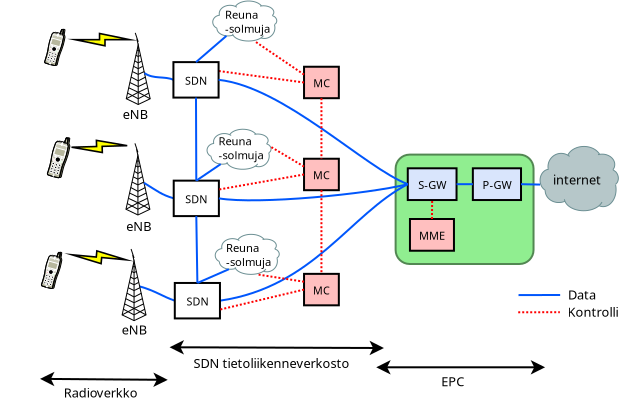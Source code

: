 <?xml version="1.0" encoding="UTF-8"?>
<dia:diagram xmlns:dia="http://www.lysator.liu.se/~alla/dia/">
  <dia:layer name="Pohjat" visible="true">
    <dia:object type="Standard - Box" version="0" id="O0">
      <dia:attribute name="obj_pos">
        <dia:point val="23.879,7.869"/>
      </dia:attribute>
      <dia:attribute name="obj_bb">
        <dia:rectangle val="23.829,7.819;30.825,13.387"/>
      </dia:attribute>
      <dia:attribute name="elem_corner">
        <dia:point val="23.879,7.869"/>
      </dia:attribute>
      <dia:attribute name="elem_width">
        <dia:real val="6.896"/>
      </dia:attribute>
      <dia:attribute name="elem_height">
        <dia:real val="5.468"/>
      </dia:attribute>
      <dia:attribute name="border_width">
        <dia:real val="0.1"/>
      </dia:attribute>
      <dia:attribute name="border_color">
        <dia:color val="#528752"/>
      </dia:attribute>
      <dia:attribute name="inner_color">
        <dia:color val="#90ee90"/>
      </dia:attribute>
      <dia:attribute name="show_background">
        <dia:boolean val="true"/>
      </dia:attribute>
      <dia:attribute name="corner_radius">
        <dia:real val="0.7"/>
      </dia:attribute>
    </dia:object>
  </dia:layer>
  <dia:layer name="elements" visible="true" active="true">
    <dia:object type="Flowchart - Box" version="0" id="O1">
      <dia:attribute name="obj_pos">
        <dia:point val="19.3,3.475"/>
      </dia:attribute>
      <dia:attribute name="obj_bb">
        <dia:rectangle val="19.25,3.425;21.09,5.098"/>
      </dia:attribute>
      <dia:attribute name="elem_corner">
        <dia:point val="19.3,3.475"/>
      </dia:attribute>
      <dia:attribute name="elem_width">
        <dia:real val="1.74"/>
      </dia:attribute>
      <dia:attribute name="elem_height">
        <dia:real val="1.573"/>
      </dia:attribute>
      <dia:attribute name="border_width">
        <dia:real val="0.1"/>
      </dia:attribute>
      <dia:attribute name="inner_color">
        <dia:color val="#ffbfbf"/>
      </dia:attribute>
      <dia:attribute name="show_background">
        <dia:boolean val="true"/>
      </dia:attribute>
      <dia:attribute name="padding">
        <dia:real val="0.4"/>
      </dia:attribute>
      <dia:attribute name="text">
        <dia:composite type="text">
          <dia:attribute name="string">
            <dia:string>#MC#</dia:string>
          </dia:attribute>
          <dia:attribute name="font">
            <dia:font family="sans" style="0" name="Helvetica"/>
          </dia:attribute>
          <dia:attribute name="height">
            <dia:real val="0.673"/>
          </dia:attribute>
          <dia:attribute name="pos">
            <dia:point val="20.17,4.425"/>
          </dia:attribute>
          <dia:attribute name="color">
            <dia:color val="#000000"/>
          </dia:attribute>
          <dia:attribute name="alignment">
            <dia:enum val="1"/>
          </dia:attribute>
        </dia:composite>
      </dia:attribute>
    </dia:object>
    <dia:object type="Flowchart - Box" version="0" id="O2">
      <dia:attribute name="obj_pos">
        <dia:point val="19.3,8.075"/>
      </dia:attribute>
      <dia:attribute name="obj_bb">
        <dia:rectangle val="19.25,8.025;21.09,9.698"/>
      </dia:attribute>
      <dia:attribute name="elem_corner">
        <dia:point val="19.3,8.075"/>
      </dia:attribute>
      <dia:attribute name="elem_width">
        <dia:real val="1.74"/>
      </dia:attribute>
      <dia:attribute name="elem_height">
        <dia:real val="1.573"/>
      </dia:attribute>
      <dia:attribute name="border_width">
        <dia:real val="0.1"/>
      </dia:attribute>
      <dia:attribute name="inner_color">
        <dia:color val="#ffbfbf"/>
      </dia:attribute>
      <dia:attribute name="show_background">
        <dia:boolean val="true"/>
      </dia:attribute>
      <dia:attribute name="padding">
        <dia:real val="0.4"/>
      </dia:attribute>
      <dia:attribute name="text">
        <dia:composite type="text">
          <dia:attribute name="string">
            <dia:string>#MC#</dia:string>
          </dia:attribute>
          <dia:attribute name="font">
            <dia:font family="sans" style="0" name="Helvetica"/>
          </dia:attribute>
          <dia:attribute name="height">
            <dia:real val="0.673"/>
          </dia:attribute>
          <dia:attribute name="pos">
            <dia:point val="20.17,9.025"/>
          </dia:attribute>
          <dia:attribute name="color">
            <dia:color val="#000000"/>
          </dia:attribute>
          <dia:attribute name="alignment">
            <dia:enum val="1"/>
          </dia:attribute>
        </dia:composite>
      </dia:attribute>
    </dia:object>
    <dia:object type="Flowchart - Box" version="0" id="O3">
      <dia:attribute name="obj_pos">
        <dia:point val="19.3,13.831"/>
      </dia:attribute>
      <dia:attribute name="obj_bb">
        <dia:rectangle val="19.25,13.781;21.09,15.454"/>
      </dia:attribute>
      <dia:attribute name="elem_corner">
        <dia:point val="19.3,13.831"/>
      </dia:attribute>
      <dia:attribute name="elem_width">
        <dia:real val="1.74"/>
      </dia:attribute>
      <dia:attribute name="elem_height">
        <dia:real val="1.573"/>
      </dia:attribute>
      <dia:attribute name="border_width">
        <dia:real val="0.1"/>
      </dia:attribute>
      <dia:attribute name="inner_color">
        <dia:color val="#ffbfbf"/>
      </dia:attribute>
      <dia:attribute name="show_background">
        <dia:boolean val="true"/>
      </dia:attribute>
      <dia:attribute name="padding">
        <dia:real val="0.4"/>
      </dia:attribute>
      <dia:attribute name="text">
        <dia:composite type="text">
          <dia:attribute name="string">
            <dia:string>#MC#</dia:string>
          </dia:attribute>
          <dia:attribute name="font">
            <dia:font family="sans" style="0" name="Helvetica"/>
          </dia:attribute>
          <dia:attribute name="height">
            <dia:real val="0.673"/>
          </dia:attribute>
          <dia:attribute name="pos">
            <dia:point val="20.17,14.781"/>
          </dia:attribute>
          <dia:attribute name="color">
            <dia:color val="#000000"/>
          </dia:attribute>
          <dia:attribute name="alignment">
            <dia:enum val="1"/>
          </dia:attribute>
        </dia:composite>
      </dia:attribute>
    </dia:object>
    <dia:object type="Cisco - Cellular phone" version="1" id="O4">
      <dia:attribute name="obj_pos">
        <dia:point val="6.316,1.599"/>
      </dia:attribute>
      <dia:attribute name="obj_bb">
        <dia:rectangle val="6.02,0.923;8.001,3.424"/>
      </dia:attribute>
      <dia:attribute name="meta">
        <dia:composite type="dict"/>
      </dia:attribute>
      <dia:attribute name="elem_corner">
        <dia:point val="6.316,1.599"/>
      </dia:attribute>
      <dia:attribute name="elem_width">
        <dia:real val="1.046"/>
      </dia:attribute>
      <dia:attribute name="elem_height">
        <dia:real val="1.815"/>
      </dia:attribute>
      <dia:attribute name="line_width">
        <dia:real val="0.1"/>
      </dia:attribute>
      <dia:attribute name="line_colour">
        <dia:color val="#000000"/>
      </dia:attribute>
      <dia:attribute name="fill_colour">
        <dia:color val="#ffffff"/>
      </dia:attribute>
      <dia:attribute name="show_background">
        <dia:boolean val="true"/>
      </dia:attribute>
      <dia:attribute name="line_style">
        <dia:enum val="0"/>
        <dia:real val="1"/>
      </dia:attribute>
      <dia:attribute name="flip_horizontal">
        <dia:boolean val="false"/>
      </dia:attribute>
      <dia:attribute name="flip_vertical">
        <dia:boolean val="false"/>
      </dia:attribute>
      <dia:attribute name="subscale">
        <dia:real val="1"/>
      </dia:attribute>
    </dia:object>
    <dia:object type="Cisco - Cellular phone" version="1" id="O5">
      <dia:attribute name="obj_pos">
        <dia:point val="6.452,7.024"/>
      </dia:attribute>
      <dia:attribute name="obj_bb">
        <dia:rectangle val="6.223,6.376;8.21,9.032"/>
      </dia:attribute>
      <dia:attribute name="meta">
        <dia:composite type="dict"/>
      </dia:attribute>
      <dia:attribute name="elem_corner">
        <dia:point val="6.452,7.024"/>
      </dia:attribute>
      <dia:attribute name="elem_width">
        <dia:real val="1.153"/>
      </dia:attribute>
      <dia:attribute name="elem_height">
        <dia:real val="2"/>
      </dia:attribute>
      <dia:attribute name="line_width">
        <dia:real val="0.1"/>
      </dia:attribute>
      <dia:attribute name="line_colour">
        <dia:color val="#000000"/>
      </dia:attribute>
      <dia:attribute name="fill_colour">
        <dia:color val="#ffffff"/>
      </dia:attribute>
      <dia:attribute name="show_background">
        <dia:boolean val="true"/>
      </dia:attribute>
      <dia:attribute name="line_style">
        <dia:enum val="0"/>
        <dia:real val="1"/>
      </dia:attribute>
      <dia:attribute name="flip_horizontal">
        <dia:boolean val="false"/>
      </dia:attribute>
      <dia:attribute name="flip_vertical">
        <dia:boolean val="false"/>
      </dia:attribute>
      <dia:attribute name="subscale">
        <dia:real val="1"/>
      </dia:attribute>
    </dia:object>
    <dia:object type="Standard - Line" version="0" id="O6">
      <dia:attribute name="obj_pos">
        <dia:point val="30.024,14.893"/>
      </dia:attribute>
      <dia:attribute name="obj_bb">
        <dia:rectangle val="29.974,14.837;32.156,14.943"/>
      </dia:attribute>
      <dia:attribute name="conn_endpoints">
        <dia:point val="30.024,14.893"/>
        <dia:point val="32.106,14.887"/>
      </dia:attribute>
      <dia:attribute name="numcp">
        <dia:int val="1"/>
      </dia:attribute>
      <dia:attribute name="line_color">
        <dia:color val="#0056fc"/>
      </dia:attribute>
    </dia:object>
    <dia:object type="Standard - Text" version="1" id="O7">
      <dia:attribute name="obj_pos">
        <dia:point val="32.492,15.112"/>
      </dia:attribute>
      <dia:attribute name="obj_bb">
        <dia:rectangle val="32.492,14.517;34.019,15.262"/>
      </dia:attribute>
      <dia:attribute name="text">
        <dia:composite type="text">
          <dia:attribute name="string">
            <dia:string>#Data#</dia:string>
          </dia:attribute>
          <dia:attribute name="font">
            <dia:font family="sans" style="0" name="Helvetica"/>
          </dia:attribute>
          <dia:attribute name="height">
            <dia:real val="0.8"/>
          </dia:attribute>
          <dia:attribute name="pos">
            <dia:point val="32.492,15.112"/>
          </dia:attribute>
          <dia:attribute name="color">
            <dia:color val="#000000"/>
          </dia:attribute>
          <dia:attribute name="alignment">
            <dia:enum val="0"/>
          </dia:attribute>
        </dia:composite>
      </dia:attribute>
      <dia:attribute name="valign">
        <dia:enum val="3"/>
      </dia:attribute>
    </dia:object>
    <dia:object type="Flowchart - Box" version="0" id="O8">
      <dia:attribute name="obj_pos">
        <dia:point val="24.487,8.553"/>
      </dia:attribute>
      <dia:attribute name="obj_bb">
        <dia:rectangle val="24.437,8.503;26.974,10.19"/>
      </dia:attribute>
      <dia:attribute name="elem_corner">
        <dia:point val="24.487,8.553"/>
      </dia:attribute>
      <dia:attribute name="elem_width">
        <dia:real val="2.438"/>
      </dia:attribute>
      <dia:attribute name="elem_height">
        <dia:real val="1.587"/>
      </dia:attribute>
      <dia:attribute name="border_width">
        <dia:real val="0.1"/>
      </dia:attribute>
      <dia:attribute name="inner_color">
        <dia:color val="#d9e5fc"/>
      </dia:attribute>
      <dia:attribute name="show_background">
        <dia:boolean val="true"/>
      </dia:attribute>
      <dia:attribute name="padding">
        <dia:real val="0.4"/>
      </dia:attribute>
      <dia:attribute name="text">
        <dia:composite type="text">
          <dia:attribute name="string">
            <dia:string>#S-GW#</dia:string>
          </dia:attribute>
          <dia:attribute name="font">
            <dia:font family="sans" style="0" name="Helvetica"/>
          </dia:attribute>
          <dia:attribute name="height">
            <dia:real val="0.687"/>
          </dia:attribute>
          <dia:attribute name="pos">
            <dia:point val="25.706,9.513"/>
          </dia:attribute>
          <dia:attribute name="color">
            <dia:color val="#000000"/>
          </dia:attribute>
          <dia:attribute name="alignment">
            <dia:enum val="1"/>
          </dia:attribute>
        </dia:composite>
      </dia:attribute>
    </dia:object>
    <dia:object type="Flowchart - Box" version="0" id="O9">
      <dia:attribute name="obj_pos">
        <dia:point val="27.741,8.553"/>
      </dia:attribute>
      <dia:attribute name="obj_bb">
        <dia:rectangle val="27.691,8.503;30.198,10.19"/>
      </dia:attribute>
      <dia:attribute name="elem_corner">
        <dia:point val="27.741,8.553"/>
      </dia:attribute>
      <dia:attribute name="elem_width">
        <dia:real val="2.408"/>
      </dia:attribute>
      <dia:attribute name="elem_height">
        <dia:real val="1.587"/>
      </dia:attribute>
      <dia:attribute name="border_width">
        <dia:real val="0.1"/>
      </dia:attribute>
      <dia:attribute name="inner_color">
        <dia:color val="#d9e5fc"/>
      </dia:attribute>
      <dia:attribute name="show_background">
        <dia:boolean val="true"/>
      </dia:attribute>
      <dia:attribute name="padding">
        <dia:real val="0.4"/>
      </dia:attribute>
      <dia:attribute name="text">
        <dia:composite type="text">
          <dia:attribute name="string">
            <dia:string>#P-GW#</dia:string>
          </dia:attribute>
          <dia:attribute name="font">
            <dia:font family="sans" style="0" name="Helvetica"/>
          </dia:attribute>
          <dia:attribute name="height">
            <dia:real val="0.687"/>
          </dia:attribute>
          <dia:attribute name="pos">
            <dia:point val="28.944,9.513"/>
          </dia:attribute>
          <dia:attribute name="color">
            <dia:color val="#000000"/>
          </dia:attribute>
          <dia:attribute name="alignment">
            <dia:enum val="1"/>
          </dia:attribute>
        </dia:composite>
      </dia:attribute>
    </dia:object>
    <dia:object type="Standard - Line" version="0" id="O10">
      <dia:attribute name="obj_pos">
        <dia:point val="26.924,9.347"/>
      </dia:attribute>
      <dia:attribute name="obj_bb">
        <dia:rectangle val="26.874,9.297;27.791,9.397"/>
      </dia:attribute>
      <dia:attribute name="conn_endpoints">
        <dia:point val="26.924,9.347"/>
        <dia:point val="27.741,9.347"/>
      </dia:attribute>
      <dia:attribute name="numcp">
        <dia:int val="1"/>
      </dia:attribute>
      <dia:attribute name="line_color">
        <dia:color val="#0056fc"/>
      </dia:attribute>
      <dia:connections>
        <dia:connection handle="0" to="O8" connection="8"/>
        <dia:connection handle="1" to="O9" connection="7"/>
      </dia:connections>
    </dia:object>
    <dia:object type="Cisco - Cloud" version="1" id="O11">
      <dia:attribute name="obj_pos">
        <dia:point val="31.102,7.461"/>
      </dia:attribute>
      <dia:attribute name="obj_bb">
        <dia:rectangle val="31.101,7.46;35.015,10.675"/>
      </dia:attribute>
      <dia:attribute name="meta">
        <dia:composite type="dict"/>
      </dia:attribute>
      <dia:attribute name="elem_corner">
        <dia:point val="31.102,7.461"/>
      </dia:attribute>
      <dia:attribute name="elem_width">
        <dia:real val="3.913"/>
      </dia:attribute>
      <dia:attribute name="elem_height">
        <dia:real val="3.214"/>
      </dia:attribute>
      <dia:attribute name="line_width">
        <dia:real val="0.1"/>
      </dia:attribute>
      <dia:attribute name="line_colour">
        <dia:color val="#000000"/>
      </dia:attribute>
      <dia:attribute name="fill_colour">
        <dia:color val="#ffffff"/>
      </dia:attribute>
      <dia:attribute name="show_background">
        <dia:boolean val="true"/>
      </dia:attribute>
      <dia:attribute name="line_style">
        <dia:enum val="0"/>
        <dia:real val="1"/>
      </dia:attribute>
      <dia:attribute name="flip_horizontal">
        <dia:boolean val="false"/>
      </dia:attribute>
      <dia:attribute name="flip_vertical">
        <dia:boolean val="false"/>
      </dia:attribute>
      <dia:attribute name="subscale">
        <dia:real val="1"/>
      </dia:attribute>
    </dia:object>
    <dia:object type="Standard - Text" version="1" id="O12">
      <dia:attribute name="obj_pos">
        <dia:point val="31.745,9.359"/>
      </dia:attribute>
      <dia:attribute name="obj_bb">
        <dia:rectangle val="31.745,8.764;34.275,9.509"/>
      </dia:attribute>
      <dia:attribute name="text">
        <dia:composite type="text">
          <dia:attribute name="string">
            <dia:string>#internet#</dia:string>
          </dia:attribute>
          <dia:attribute name="font">
            <dia:font family="sans" style="0" name="Helvetica"/>
          </dia:attribute>
          <dia:attribute name="height">
            <dia:real val="0.8"/>
          </dia:attribute>
          <dia:attribute name="pos">
            <dia:point val="31.745,9.359"/>
          </dia:attribute>
          <dia:attribute name="color">
            <dia:color val="#000000"/>
          </dia:attribute>
          <dia:attribute name="alignment">
            <dia:enum val="0"/>
          </dia:attribute>
        </dia:composite>
      </dia:attribute>
      <dia:attribute name="valign">
        <dia:enum val="3"/>
      </dia:attribute>
    </dia:object>
    <dia:object type="Network - Antenna" version="1" id="O13">
      <dia:attribute name="obj_pos">
        <dia:point val="10.412,1.781"/>
      </dia:attribute>
      <dia:attribute name="obj_bb">
        <dia:rectangle val="10.061,1.781;11.958,6.331"/>
      </dia:attribute>
      <dia:attribute name="meta">
        <dia:composite type="dict"/>
      </dia:attribute>
      <dia:attribute name="elem_corner">
        <dia:point val="10.412,1.781"/>
      </dia:attribute>
      <dia:attribute name="elem_width">
        <dia:real val="1.194"/>
      </dia:attribute>
      <dia:attribute name="elem_height">
        <dia:real val="3.581"/>
      </dia:attribute>
      <dia:attribute name="line_width">
        <dia:real val="1.175e-38"/>
      </dia:attribute>
      <dia:attribute name="line_colour">
        <dia:color val="#000000"/>
      </dia:attribute>
      <dia:attribute name="fill_colour">
        <dia:color val="#ffffff"/>
      </dia:attribute>
      <dia:attribute name="show_background">
        <dia:boolean val="true"/>
      </dia:attribute>
      <dia:attribute name="line_style">
        <dia:enum val="0"/>
        <dia:real val="1"/>
      </dia:attribute>
      <dia:attribute name="padding">
        <dia:real val="0.1"/>
      </dia:attribute>
      <dia:attribute name="text">
        <dia:composite type="text">
          <dia:attribute name="string">
            <dia:string>##</dia:string>
          </dia:attribute>
          <dia:attribute name="font">
            <dia:font family="sans" style="0" name="Helvetica"/>
          </dia:attribute>
          <dia:attribute name="height">
            <dia:real val="0.8"/>
          </dia:attribute>
          <dia:attribute name="pos">
            <dia:point val="11.009,6.081"/>
          </dia:attribute>
          <dia:attribute name="color">
            <dia:color val="#000000"/>
          </dia:attribute>
          <dia:attribute name="alignment">
            <dia:enum val="1"/>
          </dia:attribute>
        </dia:composite>
      </dia:attribute>
      <dia:attribute name="flip_horizontal">
        <dia:boolean val="false"/>
      </dia:attribute>
      <dia:attribute name="flip_vertical">
        <dia:boolean val="false"/>
      </dia:attribute>
      <dia:attribute name="subscale">
        <dia:real val="1"/>
      </dia:attribute>
    </dia:object>
    <dia:object type="Network - Antenna" version="1" id="O14">
      <dia:attribute name="obj_pos">
        <dia:point val="10.397,7.306"/>
      </dia:attribute>
      <dia:attribute name="obj_bb">
        <dia:rectangle val="10.045,7.306;11.943,11.856"/>
      </dia:attribute>
      <dia:attribute name="meta">
        <dia:composite type="dict"/>
      </dia:attribute>
      <dia:attribute name="elem_corner">
        <dia:point val="10.397,7.306"/>
      </dia:attribute>
      <dia:attribute name="elem_width">
        <dia:real val="1.194"/>
      </dia:attribute>
      <dia:attribute name="elem_height">
        <dia:real val="3.581"/>
      </dia:attribute>
      <dia:attribute name="line_width">
        <dia:real val="1.175e-38"/>
      </dia:attribute>
      <dia:attribute name="line_colour">
        <dia:color val="#000000"/>
      </dia:attribute>
      <dia:attribute name="fill_colour">
        <dia:color val="#ffffff"/>
      </dia:attribute>
      <dia:attribute name="show_background">
        <dia:boolean val="true"/>
      </dia:attribute>
      <dia:attribute name="line_style">
        <dia:enum val="0"/>
        <dia:real val="1"/>
      </dia:attribute>
      <dia:attribute name="padding">
        <dia:real val="0.1"/>
      </dia:attribute>
      <dia:attribute name="text">
        <dia:composite type="text">
          <dia:attribute name="string">
            <dia:string>##</dia:string>
          </dia:attribute>
          <dia:attribute name="font">
            <dia:font family="sans" style="0" name="Helvetica"/>
          </dia:attribute>
          <dia:attribute name="height">
            <dia:real val="0.8"/>
          </dia:attribute>
          <dia:attribute name="pos">
            <dia:point val="10.994,11.606"/>
          </dia:attribute>
          <dia:attribute name="color">
            <dia:color val="#000000"/>
          </dia:attribute>
          <dia:attribute name="alignment">
            <dia:enum val="1"/>
          </dia:attribute>
        </dia:composite>
      </dia:attribute>
      <dia:attribute name="flip_horizontal">
        <dia:boolean val="false"/>
      </dia:attribute>
      <dia:attribute name="flip_vertical">
        <dia:boolean val="false"/>
      </dia:attribute>
      <dia:attribute name="subscale">
        <dia:real val="1"/>
      </dia:attribute>
    </dia:object>
    <dia:object type="Standard - Line" version="0" id="O15">
      <dia:attribute name="obj_pos">
        <dia:point val="30.009,15.753"/>
      </dia:attribute>
      <dia:attribute name="obj_bb">
        <dia:rectangle val="29.959,15.697;32.141,15.803"/>
      </dia:attribute>
      <dia:attribute name="conn_endpoints">
        <dia:point val="30.009,15.753"/>
        <dia:point val="32.091,15.747"/>
      </dia:attribute>
      <dia:attribute name="numcp">
        <dia:int val="1"/>
      </dia:attribute>
      <dia:attribute name="line_color">
        <dia:color val="#ff0000"/>
      </dia:attribute>
      <dia:attribute name="line_style">
        <dia:enum val="4"/>
      </dia:attribute>
    </dia:object>
    <dia:object type="Standard - Text" version="1" id="O16">
      <dia:attribute name="obj_pos">
        <dia:point val="32.476,15.972"/>
      </dia:attribute>
      <dia:attribute name="obj_bb">
        <dia:rectangle val="32.476,15.377;35.084,16.122"/>
      </dia:attribute>
      <dia:attribute name="text">
        <dia:composite type="text">
          <dia:attribute name="string">
            <dia:string>#Kontrolli#</dia:string>
          </dia:attribute>
          <dia:attribute name="font">
            <dia:font family="sans" style="0" name="Helvetica"/>
          </dia:attribute>
          <dia:attribute name="height">
            <dia:real val="0.8"/>
          </dia:attribute>
          <dia:attribute name="pos">
            <dia:point val="32.476,15.972"/>
          </dia:attribute>
          <dia:attribute name="color">
            <dia:color val="#000000"/>
          </dia:attribute>
          <dia:attribute name="alignment">
            <dia:enum val="0"/>
          </dia:attribute>
        </dia:composite>
      </dia:attribute>
      <dia:attribute name="valign">
        <dia:enum val="3"/>
      </dia:attribute>
    </dia:object>
    <dia:object type="Standard - Line" version="0" id="O17">
      <dia:attribute name="obj_pos">
        <dia:point val="30.148,9.347"/>
      </dia:attribute>
      <dia:attribute name="obj_bb">
        <dia:rectangle val="30.097,9.296;31.152,9.418"/>
      </dia:attribute>
      <dia:attribute name="conn_endpoints">
        <dia:point val="30.148,9.347"/>
        <dia:point val="31.102,9.367"/>
      </dia:attribute>
      <dia:attribute name="numcp">
        <dia:int val="1"/>
      </dia:attribute>
      <dia:attribute name="line_color">
        <dia:color val="#0056fc"/>
      </dia:attribute>
      <dia:connections>
        <dia:connection handle="0" to="O9" connection="8"/>
        <dia:connection handle="1" to="O11" connection="7"/>
      </dia:connections>
    </dia:object>
    <dia:object type="Cisco - Cellular phone" version="1" id="O18">
      <dia:attribute name="obj_pos">
        <dia:point val="6.156,12.748"/>
      </dia:attribute>
      <dia:attribute name="obj_bb">
        <dia:rectangle val="5.859,12.072;7.84,14.572"/>
      </dia:attribute>
      <dia:attribute name="meta">
        <dia:composite type="dict"/>
      </dia:attribute>
      <dia:attribute name="elem_corner">
        <dia:point val="6.156,12.748"/>
      </dia:attribute>
      <dia:attribute name="elem_width">
        <dia:real val="1.046"/>
      </dia:attribute>
      <dia:attribute name="elem_height">
        <dia:real val="1.815"/>
      </dia:attribute>
      <dia:attribute name="line_width">
        <dia:real val="0.1"/>
      </dia:attribute>
      <dia:attribute name="line_colour">
        <dia:color val="#000000"/>
      </dia:attribute>
      <dia:attribute name="fill_colour">
        <dia:color val="#ffffff"/>
      </dia:attribute>
      <dia:attribute name="show_background">
        <dia:boolean val="true"/>
      </dia:attribute>
      <dia:attribute name="line_style">
        <dia:enum val="0"/>
        <dia:real val="1"/>
      </dia:attribute>
      <dia:attribute name="flip_horizontal">
        <dia:boolean val="false"/>
      </dia:attribute>
      <dia:attribute name="flip_vertical">
        <dia:boolean val="false"/>
      </dia:attribute>
      <dia:attribute name="subscale">
        <dia:real val="1"/>
      </dia:attribute>
    </dia:object>
    <dia:object type="Network - WAN Link" version="1" id="O19">
      <dia:attribute name="obj_pos">
        <dia:point val="7.849,2.12"/>
      </dia:attribute>
      <dia:attribute name="obj_bb">
        <dia:rectangle val="7.849,1.812;10.574,2.428"/>
      </dia:attribute>
      <dia:attribute name="conn_endpoints">
        <dia:point val="7.849,2.12"/>
        <dia:point val="10.574,2.12"/>
      </dia:attribute>
      <dia:attribute name="width">
        <dia:real val="0.7"/>
      </dia:attribute>
      <dia:attribute name="line_color">
        <dia:color val="#000000"/>
      </dia:attribute>
      <dia:attribute name="fill_color">
        <dia:color val="#ffff00"/>
      </dia:attribute>
    </dia:object>
    <dia:object type="Network - WAN Link" version="1" id="O20">
      <dia:attribute name="obj_pos">
        <dia:point val="7.674,7.499"/>
      </dia:attribute>
      <dia:attribute name="obj_bb">
        <dia:rectangle val="7.674,7.156;10.459,7.764"/>
      </dia:attribute>
      <dia:attribute name="conn_endpoints">
        <dia:point val="7.674,7.499"/>
        <dia:point val="10.459,7.421"/>
      </dia:attribute>
      <dia:attribute name="width">
        <dia:real val="0.7"/>
      </dia:attribute>
      <dia:attribute name="line_color">
        <dia:color val="#000000"/>
      </dia:attribute>
      <dia:attribute name="fill_color">
        <dia:color val="#ffff00"/>
      </dia:attribute>
    </dia:object>
    <dia:object type="Network - WAN Link" version="1" id="O21">
      <dia:attribute name="obj_pos">
        <dia:point val="7.695,12.876"/>
      </dia:attribute>
      <dia:attribute name="obj_bb">
        <dia:rectangle val="7.695,12.682;10.399,13.321"/>
      </dia:attribute>
      <dia:attribute name="conn_endpoints">
        <dia:point val="7.695,12.876"/>
        <dia:point val="10.399,13.128"/>
      </dia:attribute>
      <dia:attribute name="width">
        <dia:real val="0.7"/>
      </dia:attribute>
      <dia:attribute name="line_color">
        <dia:color val="#000000"/>
      </dia:attribute>
      <dia:attribute name="fill_color">
        <dia:color val="#ffff00"/>
      </dia:attribute>
    </dia:object>
    <dia:object type="Flowchart - Box" version="0" id="O22">
      <dia:attribute name="obj_pos">
        <dia:point val="24.597,11.088"/>
      </dia:attribute>
      <dia:attribute name="obj_bb">
        <dia:rectangle val="24.547,11.038;26.844,12.726"/>
      </dia:attribute>
      <dia:attribute name="elem_corner">
        <dia:point val="24.597,11.088"/>
      </dia:attribute>
      <dia:attribute name="elem_width">
        <dia:real val="2.198"/>
      </dia:attribute>
      <dia:attribute name="elem_height">
        <dia:real val="1.587"/>
      </dia:attribute>
      <dia:attribute name="border_width">
        <dia:real val="0.1"/>
      </dia:attribute>
      <dia:attribute name="inner_color">
        <dia:color val="#ffbfbf"/>
      </dia:attribute>
      <dia:attribute name="show_background">
        <dia:boolean val="true"/>
      </dia:attribute>
      <dia:attribute name="padding">
        <dia:real val="0.4"/>
      </dia:attribute>
      <dia:attribute name="text">
        <dia:composite type="text">
          <dia:attribute name="string">
            <dia:string>#MME#</dia:string>
          </dia:attribute>
          <dia:attribute name="font">
            <dia:font family="sans" style="0" name="Helvetica"/>
          </dia:attribute>
          <dia:attribute name="height">
            <dia:real val="0.687"/>
          </dia:attribute>
          <dia:attribute name="pos">
            <dia:point val="25.696,12.048"/>
          </dia:attribute>
          <dia:attribute name="color">
            <dia:color val="#000000"/>
          </dia:attribute>
          <dia:attribute name="alignment">
            <dia:enum val="1"/>
          </dia:attribute>
        </dia:composite>
      </dia:attribute>
    </dia:object>
    <dia:object type="Standard - Line" version="0" id="O23">
      <dia:attribute name="obj_pos">
        <dia:point val="25.696,11.088"/>
      </dia:attribute>
      <dia:attribute name="obj_bb">
        <dia:rectangle val="25.645,10.09;25.756,11.139"/>
      </dia:attribute>
      <dia:attribute name="conn_endpoints">
        <dia:point val="25.696,11.088"/>
        <dia:point val="25.706,10.14"/>
      </dia:attribute>
      <dia:attribute name="numcp">
        <dia:int val="1"/>
      </dia:attribute>
      <dia:attribute name="line_color">
        <dia:color val="#ff0000"/>
      </dia:attribute>
      <dia:attribute name="line_style">
        <dia:enum val="4"/>
      </dia:attribute>
      <dia:connections>
        <dia:connection handle="0" to="O22" connection="2"/>
        <dia:connection handle="1" to="O8" connection="13"/>
      </dia:connections>
    </dia:object>
    <dia:object type="Standard - Text" version="1" id="O24">
      <dia:attribute name="obj_pos">
        <dia:point val="10.238,6.092"/>
      </dia:attribute>
      <dia:attribute name="obj_bb">
        <dia:rectangle val="10.238,5.497;11.553,6.242"/>
      </dia:attribute>
      <dia:attribute name="text">
        <dia:composite type="text">
          <dia:attribute name="string">
            <dia:string>#eNB#</dia:string>
          </dia:attribute>
          <dia:attribute name="font">
            <dia:font family="sans" style="0" name="Helvetica"/>
          </dia:attribute>
          <dia:attribute name="height">
            <dia:real val="0.8"/>
          </dia:attribute>
          <dia:attribute name="pos">
            <dia:point val="10.238,6.092"/>
          </dia:attribute>
          <dia:attribute name="color">
            <dia:color val="#000000"/>
          </dia:attribute>
          <dia:attribute name="alignment">
            <dia:enum val="0"/>
          </dia:attribute>
        </dia:composite>
      </dia:attribute>
      <dia:attribute name="valign">
        <dia:enum val="3"/>
      </dia:attribute>
    </dia:object>
    <dia:object type="Standard - Text" version="1" id="O25">
      <dia:attribute name="obj_pos">
        <dia:point val="10.415,11.694"/>
      </dia:attribute>
      <dia:attribute name="obj_bb">
        <dia:rectangle val="10.415,11.1;11.73,11.845"/>
      </dia:attribute>
      <dia:attribute name="text">
        <dia:composite type="text">
          <dia:attribute name="string">
            <dia:string>#eNB#</dia:string>
          </dia:attribute>
          <dia:attribute name="font">
            <dia:font family="sans" style="0" name="Helvetica"/>
          </dia:attribute>
          <dia:attribute name="height">
            <dia:real val="0.8"/>
          </dia:attribute>
          <dia:attribute name="pos">
            <dia:point val="10.415,11.694"/>
          </dia:attribute>
          <dia:attribute name="color">
            <dia:color val="#000000"/>
          </dia:attribute>
          <dia:attribute name="alignment">
            <dia:enum val="0"/>
          </dia:attribute>
        </dia:composite>
      </dia:attribute>
      <dia:attribute name="valign">
        <dia:enum val="3"/>
      </dia:attribute>
    </dia:object>
    <dia:object type="Standard - BezierLine" version="0" id="O26">
      <dia:attribute name="obj_pos">
        <dia:point val="11.009,3.571"/>
      </dia:attribute>
      <dia:attribute name="obj_bb">
        <dia:rectangle val="11.252,3.723;12.835,4.197"/>
      </dia:attribute>
      <dia:attribute name="bez_points">
        <dia:point val="11.009,3.571"/>
        <dia:point val="11.459,3.891"/>
        <dia:point val="12.346,3.929"/>
        <dia:point val="12.769,4.13"/>
      </dia:attribute>
      <dia:attribute name="corner_types">
        <dia:enum val="0"/>
        <dia:enum val="0"/>
      </dia:attribute>
      <dia:attribute name="line_color">
        <dia:color val="#0056fc"/>
      </dia:attribute>
      <dia:connections>
        <dia:connection handle="0" to="O13" connection="2"/>
        <dia:connection handle="3" to="O33" connection="7"/>
      </dia:connections>
    </dia:object>
    <dia:object type="Standard - BezierLine" version="0" id="O27">
      <dia:attribute name="obj_pos">
        <dia:point val="10.994,9.096"/>
      </dia:attribute>
      <dia:attribute name="obj_bb">
        <dia:rectangle val="11.229,9.212;12.847,10.118"/>
      </dia:attribute>
      <dia:attribute name="bez_points">
        <dia:point val="10.994,9.096"/>
        <dia:point val="11.69,9.52"/>
        <dia:point val="12.153,9.867"/>
        <dia:point val="12.784,10.056"/>
      </dia:attribute>
      <dia:attribute name="corner_types">
        <dia:enum val="0"/>
        <dia:enum val="0"/>
      </dia:attribute>
      <dia:attribute name="line_color">
        <dia:color val="#0056fc"/>
      </dia:attribute>
      <dia:connections>
        <dia:connection handle="0" to="O14" connection="2"/>
        <dia:connection handle="3" to="O32" connection="7"/>
      </dia:connections>
    </dia:object>
    <dia:object type="Standard - BezierLine" version="0" id="O28">
      <dia:attribute name="obj_pos">
        <dia:point val="10.801,14.378"/>
      </dia:attribute>
      <dia:attribute name="obj_bb">
        <dia:rectangle val="11.019,14.396;12.902,15.236"/>
      </dia:attribute>
      <dia:attribute name="bez_points">
        <dia:point val="10.801,14.378"/>
        <dia:point val="11.613,14.609"/>
        <dia:point val="12.214,14.959"/>
        <dia:point val="12.838,15.172"/>
      </dia:attribute>
      <dia:attribute name="corner_types">
        <dia:enum val="0"/>
        <dia:enum val="0"/>
      </dia:attribute>
      <dia:attribute name="line_color">
        <dia:color val="#0056fc"/>
      </dia:attribute>
      <dia:connections>
        <dia:connection handle="0" to="O34" connection="2"/>
        <dia:connection handle="3" to="O31" connection="7"/>
      </dia:connections>
    </dia:object>
    <dia:object type="Standard - BezierLine" version="0" id="O29">
      <dia:attribute name="obj_pos">
        <dia:point val="15.096,15.172"/>
      </dia:attribute>
      <dia:attribute name="obj_bb">
        <dia:rectangle val="15.039,9.279;24.554,15.229"/>
      </dia:attribute>
      <dia:attribute name="bez_points">
        <dia:point val="15.096,15.172"/>
        <dia:point val="19.787,14.493"/>
        <dia:point val="21.599,10.831"/>
        <dia:point val="24.487,9.347"/>
      </dia:attribute>
      <dia:attribute name="corner_types">
        <dia:enum val="0"/>
        <dia:enum val="0"/>
      </dia:attribute>
      <dia:attribute name="line_color">
        <dia:color val="#0056fc"/>
      </dia:attribute>
      <dia:connections>
        <dia:connection handle="0" to="O31" connection="8"/>
        <dia:connection handle="3" to="O8" connection="7"/>
      </dia:connections>
    </dia:object>
    <dia:object type="Standard - Line" version="0" id="O30">
      <dia:attribute name="obj_pos">
        <dia:point val="19.3,4.262"/>
      </dia:attribute>
      <dia:attribute name="obj_bb">
        <dia:rectangle val="14.97,3.631;19.356,4.318"/>
      </dia:attribute>
      <dia:attribute name="conn_endpoints">
        <dia:point val="19.3,4.262"/>
        <dia:point val="15.026,3.687"/>
      </dia:attribute>
      <dia:attribute name="numcp">
        <dia:int val="1"/>
      </dia:attribute>
      <dia:attribute name="line_color">
        <dia:color val="#ff0000"/>
      </dia:attribute>
      <dia:attribute name="line_style">
        <dia:enum val="4"/>
      </dia:attribute>
      <dia:connections>
        <dia:connection handle="0" to="O1" connection="7"/>
        <dia:connection handle="1" to="O33" connection="6"/>
      </dia:connections>
    </dia:object>
    <dia:object type="Flowchart - Box" version="0" id="O31">
      <dia:attribute name="obj_pos">
        <dia:point val="12.838,14.286"/>
      </dia:attribute>
      <dia:attribute name="obj_bb">
        <dia:rectangle val="12.788,14.236;15.146,16.109"/>
      </dia:attribute>
      <dia:attribute name="elem_corner">
        <dia:point val="12.838,14.286"/>
      </dia:attribute>
      <dia:attribute name="elem_width">
        <dia:real val="2.258"/>
      </dia:attribute>
      <dia:attribute name="elem_height">
        <dia:real val="1.773"/>
      </dia:attribute>
      <dia:attribute name="border_width">
        <dia:real val="0.1"/>
      </dia:attribute>
      <dia:attribute name="show_background">
        <dia:boolean val="true"/>
      </dia:attribute>
      <dia:attribute name="padding">
        <dia:real val="0.5"/>
      </dia:attribute>
      <dia:attribute name="text">
        <dia:composite type="text">
          <dia:attribute name="string">
            <dia:string>#SDN#</dia:string>
          </dia:attribute>
          <dia:attribute name="font">
            <dia:font family="sans" style="0" name="Helvetica"/>
          </dia:attribute>
          <dia:attribute name="height">
            <dia:real val="0.673"/>
          </dia:attribute>
          <dia:attribute name="pos">
            <dia:point val="13.967,15.336"/>
          </dia:attribute>
          <dia:attribute name="color">
            <dia:color val="#000000"/>
          </dia:attribute>
          <dia:attribute name="alignment">
            <dia:enum val="1"/>
          </dia:attribute>
        </dia:composite>
      </dia:attribute>
    </dia:object>
    <dia:object type="Flowchart - Box" version="0" id="O32">
      <dia:attribute name="obj_pos">
        <dia:point val="12.784,9.17"/>
      </dia:attribute>
      <dia:attribute name="obj_bb">
        <dia:rectangle val="12.734,9.12;15.092,10.993"/>
      </dia:attribute>
      <dia:attribute name="elem_corner">
        <dia:point val="12.784,9.17"/>
      </dia:attribute>
      <dia:attribute name="elem_width">
        <dia:real val="2.258"/>
      </dia:attribute>
      <dia:attribute name="elem_height">
        <dia:real val="1.773"/>
      </dia:attribute>
      <dia:attribute name="border_width">
        <dia:real val="0.1"/>
      </dia:attribute>
      <dia:attribute name="show_background">
        <dia:boolean val="true"/>
      </dia:attribute>
      <dia:attribute name="padding">
        <dia:real val="0.5"/>
      </dia:attribute>
      <dia:attribute name="text">
        <dia:composite type="text">
          <dia:attribute name="string">
            <dia:string>#SDN#</dia:string>
          </dia:attribute>
          <dia:attribute name="font">
            <dia:font family="sans" style="0" name="Helvetica"/>
          </dia:attribute>
          <dia:attribute name="height">
            <dia:real val="0.673"/>
          </dia:attribute>
          <dia:attribute name="pos">
            <dia:point val="13.913,10.22"/>
          </dia:attribute>
          <dia:attribute name="color">
            <dia:color val="#000000"/>
          </dia:attribute>
          <dia:attribute name="alignment">
            <dia:enum val="1"/>
          </dia:attribute>
        </dia:composite>
      </dia:attribute>
    </dia:object>
    <dia:object type="Flowchart - Box" version="0" id="O33">
      <dia:attribute name="obj_pos">
        <dia:point val="12.769,3.244"/>
      </dia:attribute>
      <dia:attribute name="obj_bb">
        <dia:rectangle val="12.719,3.194;15.076,5.067"/>
      </dia:attribute>
      <dia:attribute name="elem_corner">
        <dia:point val="12.769,3.244"/>
      </dia:attribute>
      <dia:attribute name="elem_width">
        <dia:real val="2.258"/>
      </dia:attribute>
      <dia:attribute name="elem_height">
        <dia:real val="1.773"/>
      </dia:attribute>
      <dia:attribute name="border_width">
        <dia:real val="0.1"/>
      </dia:attribute>
      <dia:attribute name="show_background">
        <dia:boolean val="true"/>
      </dia:attribute>
      <dia:attribute name="padding">
        <dia:real val="0.5"/>
      </dia:attribute>
      <dia:attribute name="text">
        <dia:composite type="text">
          <dia:attribute name="string">
            <dia:string>#SDN#</dia:string>
          </dia:attribute>
          <dia:attribute name="font">
            <dia:font family="sans" style="0" name="Helvetica"/>
          </dia:attribute>
          <dia:attribute name="height">
            <dia:real val="0.673"/>
          </dia:attribute>
          <dia:attribute name="pos">
            <dia:point val="13.898,4.294"/>
          </dia:attribute>
          <dia:attribute name="color">
            <dia:color val="#000000"/>
          </dia:attribute>
          <dia:attribute name="alignment">
            <dia:enum val="1"/>
          </dia:attribute>
        </dia:composite>
      </dia:attribute>
    </dia:object>
    <dia:group>
      <dia:object type="Network - Antenna" version="1" id="O34">
        <dia:attribute name="obj_pos">
          <dia:point val="10.204,12.588"/>
        </dia:attribute>
        <dia:attribute name="obj_bb">
          <dia:rectangle val="9.852,12.588;11.75,17.138"/>
        </dia:attribute>
        <dia:attribute name="meta">
          <dia:composite type="dict"/>
        </dia:attribute>
        <dia:attribute name="elem_corner">
          <dia:point val="10.204,12.588"/>
        </dia:attribute>
        <dia:attribute name="elem_width">
          <dia:real val="1.194"/>
        </dia:attribute>
        <dia:attribute name="elem_height">
          <dia:real val="3.581"/>
        </dia:attribute>
        <dia:attribute name="line_width">
          <dia:real val="1.175e-38"/>
        </dia:attribute>
        <dia:attribute name="line_colour">
          <dia:color val="#000000"/>
        </dia:attribute>
        <dia:attribute name="fill_colour">
          <dia:color val="#ffffff"/>
        </dia:attribute>
        <dia:attribute name="show_background">
          <dia:boolean val="true"/>
        </dia:attribute>
        <dia:attribute name="line_style">
          <dia:enum val="0"/>
          <dia:real val="1"/>
        </dia:attribute>
        <dia:attribute name="padding">
          <dia:real val="0.1"/>
        </dia:attribute>
        <dia:attribute name="text">
          <dia:composite type="text">
            <dia:attribute name="string">
              <dia:string>##</dia:string>
            </dia:attribute>
            <dia:attribute name="font">
              <dia:font family="sans" style="0" name="Helvetica"/>
            </dia:attribute>
            <dia:attribute name="height">
              <dia:real val="0.8"/>
            </dia:attribute>
            <dia:attribute name="pos">
              <dia:point val="10.801,16.888"/>
            </dia:attribute>
            <dia:attribute name="color">
              <dia:color val="#000000"/>
            </dia:attribute>
            <dia:attribute name="alignment">
              <dia:enum val="1"/>
            </dia:attribute>
          </dia:composite>
        </dia:attribute>
        <dia:attribute name="flip_horizontal">
          <dia:boolean val="false"/>
        </dia:attribute>
        <dia:attribute name="flip_vertical">
          <dia:boolean val="false"/>
        </dia:attribute>
        <dia:attribute name="subscale">
          <dia:real val="1"/>
        </dia:attribute>
      </dia:object>
      <dia:object type="Standard - Text" version="1" id="O35">
        <dia:attribute name="obj_pos">
          <dia:point val="10.184,16.861"/>
        </dia:attribute>
        <dia:attribute name="obj_bb">
          <dia:rectangle val="10.184,16.266;11.499,17.011"/>
        </dia:attribute>
        <dia:attribute name="text">
          <dia:composite type="text">
            <dia:attribute name="string">
              <dia:string>#eNB#</dia:string>
            </dia:attribute>
            <dia:attribute name="font">
              <dia:font family="sans" style="0" name="Helvetica"/>
            </dia:attribute>
            <dia:attribute name="height">
              <dia:real val="0.8"/>
            </dia:attribute>
            <dia:attribute name="pos">
              <dia:point val="10.184,16.861"/>
            </dia:attribute>
            <dia:attribute name="color">
              <dia:color val="#000000"/>
            </dia:attribute>
            <dia:attribute name="alignment">
              <dia:enum val="0"/>
            </dia:attribute>
          </dia:composite>
        </dia:attribute>
        <dia:attribute name="valign">
          <dia:enum val="3"/>
        </dia:attribute>
      </dia:object>
    </dia:group>
    <dia:object type="Cisco - Cloud White" version="1" id="O36">
      <dia:attribute name="obj_pos">
        <dia:point val="14.736,0.189"/>
      </dia:attribute>
      <dia:attribute name="obj_bb">
        <dia:rectangle val="14.736,0.189;17.937,2.19"/>
      </dia:attribute>
      <dia:attribute name="meta">
        <dia:composite type="dict"/>
      </dia:attribute>
      <dia:attribute name="elem_corner">
        <dia:point val="14.736,0.189"/>
      </dia:attribute>
      <dia:attribute name="elem_width">
        <dia:real val="3.2"/>
      </dia:attribute>
      <dia:attribute name="elem_height">
        <dia:real val="2"/>
      </dia:attribute>
      <dia:attribute name="line_width">
        <dia:real val="0.1"/>
      </dia:attribute>
      <dia:attribute name="line_colour">
        <dia:color val="#000000"/>
      </dia:attribute>
      <dia:attribute name="fill_colour">
        <dia:color val="#ffffff"/>
      </dia:attribute>
      <dia:attribute name="show_background">
        <dia:boolean val="true"/>
      </dia:attribute>
      <dia:attribute name="line_style">
        <dia:enum val="0"/>
        <dia:real val="1"/>
      </dia:attribute>
      <dia:attribute name="flip_horizontal">
        <dia:boolean val="false"/>
      </dia:attribute>
      <dia:attribute name="flip_vertical">
        <dia:boolean val="false"/>
      </dia:attribute>
      <dia:attribute name="subscale">
        <dia:real val="1"/>
      </dia:attribute>
    </dia:object>
    <dia:object type="Standard - Line" version="0" id="O37">
      <dia:attribute name="obj_pos">
        <dia:point val="13.898,3.244"/>
      </dia:attribute>
      <dia:attribute name="obj_bb">
        <dia:rectangle val="13.827,1.86;15.49,3.314"/>
      </dia:attribute>
      <dia:attribute name="conn_endpoints">
        <dia:point val="13.898,3.244"/>
        <dia:point val="15.42,1.931"/>
      </dia:attribute>
      <dia:attribute name="numcp">
        <dia:int val="1"/>
      </dia:attribute>
      <dia:attribute name="line_color">
        <dia:color val="#0056fc"/>
      </dia:attribute>
      <dia:connections>
        <dia:connection handle="0" to="O33" connection="2"/>
        <dia:connection handle="1" to="O36" connection="13"/>
      </dia:connections>
    </dia:object>
    <dia:object type="Cisco - Cloud White" version="1" id="O38">
      <dia:attribute name="obj_pos">
        <dia:point val="14.451,6.601"/>
      </dia:attribute>
      <dia:attribute name="obj_bb">
        <dia:rectangle val="14.45,6.601;17.651,8.602"/>
      </dia:attribute>
      <dia:attribute name="meta">
        <dia:composite type="dict"/>
      </dia:attribute>
      <dia:attribute name="elem_corner">
        <dia:point val="14.451,6.601"/>
      </dia:attribute>
      <dia:attribute name="elem_width">
        <dia:real val="3.2"/>
      </dia:attribute>
      <dia:attribute name="elem_height">
        <dia:real val="2"/>
      </dia:attribute>
      <dia:attribute name="line_width">
        <dia:real val="0.1"/>
      </dia:attribute>
      <dia:attribute name="line_colour">
        <dia:color val="#000000"/>
      </dia:attribute>
      <dia:attribute name="fill_colour">
        <dia:color val="#ffffff"/>
      </dia:attribute>
      <dia:attribute name="show_background">
        <dia:boolean val="true"/>
      </dia:attribute>
      <dia:attribute name="line_style">
        <dia:enum val="0"/>
        <dia:real val="1"/>
      </dia:attribute>
      <dia:attribute name="flip_horizontal">
        <dia:boolean val="false"/>
      </dia:attribute>
      <dia:attribute name="flip_vertical">
        <dia:boolean val="false"/>
      </dia:attribute>
      <dia:attribute name="subscale">
        <dia:real val="1"/>
      </dia:attribute>
    </dia:object>
    <dia:object type="Standard - Line" version="0" id="O39">
      <dia:attribute name="obj_pos">
        <dia:point val="13.913,9.17"/>
      </dia:attribute>
      <dia:attribute name="obj_bb">
        <dia:rectangle val="13.844,8.273;15.204,9.239"/>
      </dia:attribute>
      <dia:attribute name="conn_endpoints">
        <dia:point val="13.913,9.17"/>
        <dia:point val="15.134,8.342"/>
      </dia:attribute>
      <dia:attribute name="numcp">
        <dia:int val="1"/>
      </dia:attribute>
      <dia:attribute name="line_color">
        <dia:color val="#0056fc"/>
      </dia:attribute>
      <dia:connections>
        <dia:connection handle="0" to="O32" connection="2"/>
        <dia:connection handle="1" to="O38" connection="13"/>
      </dia:connections>
    </dia:object>
    <dia:object type="Cisco - Cloud White" version="1" id="O40">
      <dia:attribute name="obj_pos">
        <dia:point val="14.86,11.856"/>
      </dia:attribute>
      <dia:attribute name="obj_bb">
        <dia:rectangle val="14.859,11.856;18.06,13.857"/>
      </dia:attribute>
      <dia:attribute name="meta">
        <dia:composite type="dict"/>
      </dia:attribute>
      <dia:attribute name="elem_corner">
        <dia:point val="14.86,11.856"/>
      </dia:attribute>
      <dia:attribute name="elem_width">
        <dia:real val="3.2"/>
      </dia:attribute>
      <dia:attribute name="elem_height">
        <dia:real val="2"/>
      </dia:attribute>
      <dia:attribute name="line_width">
        <dia:real val="0.1"/>
      </dia:attribute>
      <dia:attribute name="line_colour">
        <dia:color val="#000000"/>
      </dia:attribute>
      <dia:attribute name="fill_colour">
        <dia:color val="#ffffff"/>
      </dia:attribute>
      <dia:attribute name="show_background">
        <dia:boolean val="true"/>
      </dia:attribute>
      <dia:attribute name="line_style">
        <dia:enum val="0"/>
        <dia:real val="1"/>
      </dia:attribute>
      <dia:attribute name="flip_horizontal">
        <dia:boolean val="false"/>
      </dia:attribute>
      <dia:attribute name="flip_vertical">
        <dia:boolean val="false"/>
      </dia:attribute>
      <dia:attribute name="subscale">
        <dia:real val="1"/>
      </dia:attribute>
    </dia:object>
    <dia:object type="Standard - Line" version="0" id="O41">
      <dia:attribute name="obj_pos">
        <dia:point val="13.967,14.286"/>
      </dia:attribute>
      <dia:attribute name="obj_bb">
        <dia:rectangle val="13.901,13.532;15.609,14.352"/>
      </dia:attribute>
      <dia:attribute name="conn_endpoints">
        <dia:point val="13.967,14.286"/>
        <dia:point val="15.543,13.598"/>
      </dia:attribute>
      <dia:attribute name="numcp">
        <dia:int val="1"/>
      </dia:attribute>
      <dia:attribute name="line_color">
        <dia:color val="#0056fc"/>
      </dia:attribute>
      <dia:connections>
        <dia:connection handle="0" to="O31" connection="2"/>
        <dia:connection handle="1" to="O40" connection="13"/>
      </dia:connections>
    </dia:object>
    <dia:object type="Standard - Text" version="1" id="O42">
      <dia:attribute name="obj_pos">
        <dia:point val="15.346,1.069"/>
      </dia:attribute>
      <dia:attribute name="obj_bb">
        <dia:rectangle val="15.346,0.549;17.736,1.902"/>
      </dia:attribute>
      <dia:attribute name="text">
        <dia:composite type="text">
          <dia:attribute name="string">
            <dia:string>#Reuna
-solmuja#</dia:string>
          </dia:attribute>
          <dia:attribute name="font">
            <dia:font family="sans" style="0" name="Helvetica"/>
          </dia:attribute>
          <dia:attribute name="height">
            <dia:real val="0.701"/>
          </dia:attribute>
          <dia:attribute name="pos">
            <dia:point val="15.346,1.069"/>
          </dia:attribute>
          <dia:attribute name="color">
            <dia:color val="#000000"/>
          </dia:attribute>
          <dia:attribute name="alignment">
            <dia:enum val="0"/>
          </dia:attribute>
        </dia:composite>
      </dia:attribute>
      <dia:attribute name="valign">
        <dia:enum val="3"/>
      </dia:attribute>
    </dia:object>
    <dia:object type="Standard - BezierLine" version="0" id="O43">
      <dia:attribute name="obj_pos">
        <dia:point val="15.042,10.056"/>
      </dia:attribute>
      <dia:attribute name="obj_bb">
        <dia:rectangle val="14.984,9.286;24.547,10.205"/>
      </dia:attribute>
      <dia:attribute name="bez_points">
        <dia:point val="15.042,10.056"/>
        <dia:point val="16.968,10.382"/>
        <dia:point val="22.503,9.841"/>
        <dia:point val="24.487,9.347"/>
      </dia:attribute>
      <dia:attribute name="corner_types">
        <dia:enum val="0"/>
        <dia:enum val="0"/>
      </dia:attribute>
      <dia:attribute name="line_color">
        <dia:color val="#0056fc"/>
      </dia:attribute>
      <dia:connections>
        <dia:connection handle="0" to="O32" connection="8"/>
        <dia:connection handle="3" to="O8" connection="7"/>
      </dia:connections>
    </dia:object>
    <dia:object type="Standard - BezierLine" version="0" id="O44">
      <dia:attribute name="obj_pos">
        <dia:point val="15.026,4.13"/>
      </dia:attribute>
      <dia:attribute name="obj_bb">
        <dia:rectangle val="14.971,4.075;24.551,9.411"/>
      </dia:attribute>
      <dia:attribute name="bez_points">
        <dia:point val="15.026,4.13"/>
        <dia:point val="18.283,4.469"/>
        <dia:point val="22.37,8.556"/>
        <dia:point val="24.487,9.347"/>
      </dia:attribute>
      <dia:attribute name="corner_types">
        <dia:enum val="0"/>
        <dia:enum val="0"/>
      </dia:attribute>
      <dia:attribute name="line_color">
        <dia:color val="#0056fc"/>
      </dia:attribute>
      <dia:connections>
        <dia:connection handle="0" to="O33" connection="8"/>
        <dia:connection handle="3" to="O8" connection="7"/>
      </dia:connections>
    </dia:object>
    <dia:object type="Standard - Line" version="0" id="O45">
      <dia:attribute name="obj_pos">
        <dia:point val="13.898,5.017"/>
      </dia:attribute>
      <dia:attribute name="obj_bb">
        <dia:rectangle val="13.847,4.967;13.963,9.22"/>
      </dia:attribute>
      <dia:attribute name="conn_endpoints">
        <dia:point val="13.898,5.017"/>
        <dia:point val="13.913,9.17"/>
      </dia:attribute>
      <dia:attribute name="numcp">
        <dia:int val="1"/>
      </dia:attribute>
      <dia:attribute name="line_color">
        <dia:color val="#0056fc"/>
      </dia:attribute>
      <dia:connections>
        <dia:connection handle="0" to="O33" connection="13"/>
        <dia:connection handle="1" to="O32" connection="2"/>
      </dia:connections>
    </dia:object>
    <dia:object type="Standard - Line" version="0" id="O46">
      <dia:attribute name="obj_pos">
        <dia:point val="13.913,10.943"/>
      </dia:attribute>
      <dia:attribute name="obj_bb">
        <dia:rectangle val="13.862,10.892;14.018,14.337"/>
      </dia:attribute>
      <dia:attribute name="conn_endpoints">
        <dia:point val="13.913,10.943"/>
        <dia:point val="13.967,14.286"/>
      </dia:attribute>
      <dia:attribute name="numcp">
        <dia:int val="1"/>
      </dia:attribute>
      <dia:attribute name="line_color">
        <dia:color val="#0056fc"/>
      </dia:attribute>
      <dia:connections>
        <dia:connection handle="0" to="O32" connection="13"/>
        <dia:connection handle="1" to="O31" connection="2"/>
      </dia:connections>
    </dia:object>
    <dia:object type="Standard - Line" version="0" id="O47">
      <dia:attribute name="obj_pos">
        <dia:point val="20.17,5.048"/>
      </dia:attribute>
      <dia:attribute name="obj_bb">
        <dia:rectangle val="20.12,4.998;20.22,8.125"/>
      </dia:attribute>
      <dia:attribute name="conn_endpoints">
        <dia:point val="20.17,5.048"/>
        <dia:point val="20.17,8.075"/>
      </dia:attribute>
      <dia:attribute name="numcp">
        <dia:int val="1"/>
      </dia:attribute>
      <dia:attribute name="line_color">
        <dia:color val="#ff0000"/>
      </dia:attribute>
      <dia:attribute name="line_style">
        <dia:enum val="4"/>
      </dia:attribute>
      <dia:connections>
        <dia:connection handle="0" to="O1" connection="13"/>
        <dia:connection handle="1" to="O2" connection="2"/>
      </dia:connections>
    </dia:object>
    <dia:object type="Standard - Line" version="0" id="O48">
      <dia:attribute name="obj_pos">
        <dia:point val="19.3,3.868"/>
      </dia:attribute>
      <dia:attribute name="obj_bb">
        <dia:rectangle val="16.75,2.12;19.369,3.938"/>
      </dia:attribute>
      <dia:attribute name="conn_endpoints">
        <dia:point val="19.3,3.868"/>
        <dia:point val="16.819,2.189"/>
      </dia:attribute>
      <dia:attribute name="numcp">
        <dia:int val="1"/>
      </dia:attribute>
      <dia:attribute name="line_color">
        <dia:color val="#ff0000"/>
      </dia:attribute>
      <dia:attribute name="line_style">
        <dia:enum val="4"/>
      </dia:attribute>
      <dia:connections>
        <dia:connection handle="0" to="O1" connection="5"/>
        <dia:connection handle="1" to="O36" connection="4"/>
      </dia:connections>
    </dia:object>
    <dia:object type="Standard - Line" version="0" id="O49">
      <dia:attribute name="obj_pos">
        <dia:point val="20.17,9.648"/>
      </dia:attribute>
      <dia:attribute name="obj_bb">
        <dia:rectangle val="20.12,9.598;20.22,13.881"/>
      </dia:attribute>
      <dia:attribute name="conn_endpoints">
        <dia:point val="20.17,9.648"/>
        <dia:point val="20.17,13.831"/>
      </dia:attribute>
      <dia:attribute name="numcp">
        <dia:int val="1"/>
      </dia:attribute>
      <dia:attribute name="line_color">
        <dia:color val="#ff0000"/>
      </dia:attribute>
      <dia:attribute name="line_style">
        <dia:enum val="4"/>
      </dia:attribute>
      <dia:connections>
        <dia:connection handle="0" to="O2" connection="13"/>
        <dia:connection handle="1" to="O3" connection="2"/>
      </dia:connections>
    </dia:object>
    <dia:object type="Standard - Line" version="0" id="O50">
      <dia:attribute name="obj_pos">
        <dia:point val="19.3,8.861"/>
      </dia:attribute>
      <dia:attribute name="obj_bb">
        <dia:rectangle val="14.984,8.803;19.358,9.671"/>
      </dia:attribute>
      <dia:attribute name="conn_endpoints">
        <dia:point val="19.3,8.861"/>
        <dia:point val="15.042,9.613"/>
      </dia:attribute>
      <dia:attribute name="numcp">
        <dia:int val="1"/>
      </dia:attribute>
      <dia:attribute name="line_color">
        <dia:color val="#ff0000"/>
      </dia:attribute>
      <dia:attribute name="line_style">
        <dia:enum val="4"/>
      </dia:attribute>
      <dia:connections>
        <dia:connection handle="0" to="O2" connection="7"/>
        <dia:connection handle="1" to="O32" connection="6"/>
      </dia:connections>
    </dia:object>
    <dia:object type="Standard - Line" version="0" id="O51">
      <dia:attribute name="obj_pos">
        <dia:point val="19.3,8.468"/>
      </dia:attribute>
      <dia:attribute name="obj_bb">
        <dia:rectangle val="17.582,7.417;19.369,8.536"/>
      </dia:attribute>
      <dia:attribute name="conn_endpoints">
        <dia:point val="19.3,8.468"/>
        <dia:point val="17.651,7.486"/>
      </dia:attribute>
      <dia:attribute name="numcp">
        <dia:int val="1"/>
      </dia:attribute>
      <dia:attribute name="line_color">
        <dia:color val="#ff0000"/>
      </dia:attribute>
      <dia:attribute name="line_style">
        <dia:enum val="4"/>
      </dia:attribute>
      <dia:connections>
        <dia:connection handle="0" to="O2" connection="5"/>
        <dia:connection handle="1" to="O38" connection="8"/>
      </dia:connections>
    </dia:object>
    <dia:object type="Standard - Line" version="0" id="O52">
      <dia:attribute name="obj_pos">
        <dia:point val="19.3,14.617"/>
      </dia:attribute>
      <dia:attribute name="obj_bb">
        <dia:rectangle val="15.036,14.557;19.36,15.676"/>
      </dia:attribute>
      <dia:attribute name="conn_endpoints">
        <dia:point val="19.3,14.617"/>
        <dia:point val="15.096,15.616"/>
      </dia:attribute>
      <dia:attribute name="numcp">
        <dia:int val="1"/>
      </dia:attribute>
      <dia:attribute name="line_color">
        <dia:color val="#ff0000"/>
      </dia:attribute>
      <dia:attribute name="line_style">
        <dia:enum val="4"/>
      </dia:attribute>
      <dia:connections>
        <dia:connection handle="0" to="O3" connection="7"/>
        <dia:connection handle="1" to="O31" connection="10"/>
      </dia:connections>
    </dia:object>
    <dia:object type="Standard - Line" version="0" id="O53">
      <dia:attribute name="obj_pos">
        <dia:point val="19.3,14.224"/>
      </dia:attribute>
      <dia:attribute name="obj_bb">
        <dia:rectangle val="16.886,13.799;19.357,14.281"/>
      </dia:attribute>
      <dia:attribute name="conn_endpoints">
        <dia:point val="19.3,14.224"/>
        <dia:point val="16.943,13.856"/>
      </dia:attribute>
      <dia:attribute name="numcp">
        <dia:int val="1"/>
      </dia:attribute>
      <dia:attribute name="line_color">
        <dia:color val="#ff0000"/>
      </dia:attribute>
      <dia:attribute name="line_style">
        <dia:enum val="4"/>
      </dia:attribute>
      <dia:connections>
        <dia:connection handle="0" to="O3" connection="5"/>
        <dia:connection handle="1" to="O40" connection="4"/>
      </dia:connections>
    </dia:object>
    <dia:object type="Standard - Line" version="0" id="O54">
      <dia:attribute name="obj_pos">
        <dia:point val="12.577,17.501"/>
      </dia:attribute>
      <dia:attribute name="obj_bb">
        <dia:rectangle val="12.527,17.142;23.346,17.898"/>
      </dia:attribute>
      <dia:attribute name="conn_endpoints">
        <dia:point val="12.577,17.501"/>
        <dia:point val="23.295,17.539"/>
      </dia:attribute>
      <dia:attribute name="numcp">
        <dia:int val="1"/>
      </dia:attribute>
      <dia:attribute name="start_arrow">
        <dia:enum val="22"/>
      </dia:attribute>
      <dia:attribute name="start_arrow_length">
        <dia:real val="0.5"/>
      </dia:attribute>
      <dia:attribute name="start_arrow_width">
        <dia:real val="0.5"/>
      </dia:attribute>
      <dia:attribute name="end_arrow">
        <dia:enum val="22"/>
      </dia:attribute>
      <dia:attribute name="end_arrow_length">
        <dia:real val="0.5"/>
      </dia:attribute>
      <dia:attribute name="end_arrow_width">
        <dia:real val="0.5"/>
      </dia:attribute>
    </dia:object>
    <dia:object type="Standard - Text" version="1" id="O55">
      <dia:attribute name="obj_pos">
        <dia:point val="13.772,18.542"/>
      </dia:attribute>
      <dia:attribute name="obj_bb">
        <dia:rectangle val="13.772,17.947;22.052,18.692"/>
      </dia:attribute>
      <dia:attribute name="text">
        <dia:composite type="text">
          <dia:attribute name="string">
            <dia:string>#SDN tietoliikenneverkosto#</dia:string>
          </dia:attribute>
          <dia:attribute name="font">
            <dia:font family="sans" style="0" name="Helvetica"/>
          </dia:attribute>
          <dia:attribute name="height">
            <dia:real val="0.8"/>
          </dia:attribute>
          <dia:attribute name="pos">
            <dia:point val="13.772,18.542"/>
          </dia:attribute>
          <dia:attribute name="color">
            <dia:color val="#000000"/>
          </dia:attribute>
          <dia:attribute name="alignment">
            <dia:enum val="0"/>
          </dia:attribute>
        </dia:composite>
      </dia:attribute>
      <dia:attribute name="valign">
        <dia:enum val="3"/>
      </dia:attribute>
    </dia:object>
    <dia:object type="Standard - Line" version="0" id="O56">
      <dia:attribute name="obj_pos">
        <dia:point val="6.1,19.081"/>
      </dia:attribute>
      <dia:attribute name="obj_bb">
        <dia:rectangle val="6.049,18.725;12.535,19.488"/>
      </dia:attribute>
      <dia:attribute name="conn_endpoints">
        <dia:point val="6.1,19.081"/>
        <dia:point val="12.485,19.131"/>
      </dia:attribute>
      <dia:attribute name="numcp">
        <dia:int val="1"/>
      </dia:attribute>
      <dia:attribute name="start_arrow">
        <dia:enum val="22"/>
      </dia:attribute>
      <dia:attribute name="start_arrow_length">
        <dia:real val="0.5"/>
      </dia:attribute>
      <dia:attribute name="start_arrow_width">
        <dia:real val="0.5"/>
      </dia:attribute>
      <dia:attribute name="end_arrow">
        <dia:enum val="22"/>
      </dia:attribute>
      <dia:attribute name="end_arrow_length">
        <dia:real val="0.5"/>
      </dia:attribute>
      <dia:attribute name="end_arrow_width">
        <dia:real val="0.5"/>
      </dia:attribute>
    </dia:object>
    <dia:object type="Standard - Text" version="1" id="O57">
      <dia:attribute name="obj_pos">
        <dia:point val="7.28,20.018"/>
      </dia:attribute>
      <dia:attribute name="obj_bb">
        <dia:rectangle val="7.28,19.423;11.227,20.168"/>
      </dia:attribute>
      <dia:attribute name="text">
        <dia:composite type="text">
          <dia:attribute name="string">
            <dia:string>#Radioverkko#</dia:string>
          </dia:attribute>
          <dia:attribute name="font">
            <dia:font family="sans" style="0" name="Helvetica"/>
          </dia:attribute>
          <dia:attribute name="height">
            <dia:real val="0.8"/>
          </dia:attribute>
          <dia:attribute name="pos">
            <dia:point val="7.28,20.018"/>
          </dia:attribute>
          <dia:attribute name="color">
            <dia:color val="#000000"/>
          </dia:attribute>
          <dia:attribute name="alignment">
            <dia:enum val="0"/>
          </dia:attribute>
        </dia:composite>
      </dia:attribute>
      <dia:attribute name="valign">
        <dia:enum val="3"/>
      </dia:attribute>
    </dia:object>
    <dia:object type="Standard - Line" version="0" id="O58">
      <dia:attribute name="obj_pos">
        <dia:point val="22.91,18.503"/>
      </dia:attribute>
      <dia:attribute name="obj_bb">
        <dia:rectangle val="22.86,18.141;31.403,18.865"/>
      </dia:attribute>
      <dia:attribute name="conn_endpoints">
        <dia:point val="22.91,18.503"/>
        <dia:point val="31.353,18.503"/>
      </dia:attribute>
      <dia:attribute name="numcp">
        <dia:int val="1"/>
      </dia:attribute>
      <dia:attribute name="start_arrow">
        <dia:enum val="22"/>
      </dia:attribute>
      <dia:attribute name="start_arrow_length">
        <dia:real val="0.5"/>
      </dia:attribute>
      <dia:attribute name="start_arrow_width">
        <dia:real val="0.5"/>
      </dia:attribute>
      <dia:attribute name="end_arrow">
        <dia:enum val="22"/>
      </dia:attribute>
      <dia:attribute name="end_arrow_length">
        <dia:real val="0.5"/>
      </dia:attribute>
      <dia:attribute name="end_arrow_width">
        <dia:real val="0.5"/>
      </dia:attribute>
    </dia:object>
    <dia:object type="Standard - Text" version="1" id="O59">
      <dia:attribute name="obj_pos">
        <dia:point val="26.156,19.451"/>
      </dia:attribute>
      <dia:attribute name="obj_bb">
        <dia:rectangle val="26.156,18.857;27.394,19.602"/>
      </dia:attribute>
      <dia:attribute name="text">
        <dia:composite type="text">
          <dia:attribute name="string">
            <dia:string>#EPC#</dia:string>
          </dia:attribute>
          <dia:attribute name="font">
            <dia:font family="sans" style="0" name="Helvetica"/>
          </dia:attribute>
          <dia:attribute name="height">
            <dia:real val="0.8"/>
          </dia:attribute>
          <dia:attribute name="pos">
            <dia:point val="26.156,19.451"/>
          </dia:attribute>
          <dia:attribute name="color">
            <dia:color val="#000000"/>
          </dia:attribute>
          <dia:attribute name="alignment">
            <dia:enum val="0"/>
          </dia:attribute>
        </dia:composite>
      </dia:attribute>
      <dia:attribute name="valign">
        <dia:enum val="3"/>
      </dia:attribute>
    </dia:object>
    <dia:object type="Standard - Text" version="1" id="O60">
      <dia:attribute name="obj_pos">
        <dia:point val="15.022,7.403"/>
      </dia:attribute>
      <dia:attribute name="obj_bb">
        <dia:rectangle val="15.022,6.883;17.412,8.237"/>
      </dia:attribute>
      <dia:attribute name="text">
        <dia:composite type="text">
          <dia:attribute name="string">
            <dia:string>#Reuna
-solmuja#</dia:string>
          </dia:attribute>
          <dia:attribute name="font">
            <dia:font family="sans" style="0" name="Helvetica"/>
          </dia:attribute>
          <dia:attribute name="height">
            <dia:real val="0.701"/>
          </dia:attribute>
          <dia:attribute name="pos">
            <dia:point val="15.022,7.403"/>
          </dia:attribute>
          <dia:attribute name="color">
            <dia:color val="#000000"/>
          </dia:attribute>
          <dia:attribute name="alignment">
            <dia:enum val="0"/>
          </dia:attribute>
        </dia:composite>
      </dia:attribute>
      <dia:attribute name="valign">
        <dia:enum val="3"/>
      </dia:attribute>
    </dia:object>
    <dia:object type="Standard - Text" version="1" id="O61">
      <dia:attribute name="obj_pos">
        <dia:point val="15.392,12.735"/>
      </dia:attribute>
      <dia:attribute name="obj_bb">
        <dia:rectangle val="15.392,12.215;17.782,13.569"/>
      </dia:attribute>
      <dia:attribute name="text">
        <dia:composite type="text">
          <dia:attribute name="string">
            <dia:string>#Reuna
-solmuja#</dia:string>
          </dia:attribute>
          <dia:attribute name="font">
            <dia:font family="sans" style="0" name="Helvetica"/>
          </dia:attribute>
          <dia:attribute name="height">
            <dia:real val="0.701"/>
          </dia:attribute>
          <dia:attribute name="pos">
            <dia:point val="15.392,12.735"/>
          </dia:attribute>
          <dia:attribute name="color">
            <dia:color val="#000000"/>
          </dia:attribute>
          <dia:attribute name="alignment">
            <dia:enum val="0"/>
          </dia:attribute>
        </dia:composite>
      </dia:attribute>
      <dia:attribute name="valign">
        <dia:enum val="3"/>
      </dia:attribute>
    </dia:object>
  </dia:layer>
</dia:diagram>
